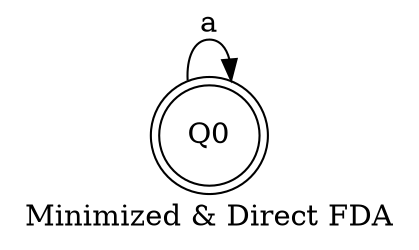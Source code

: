 // AFN
digraph {
	rankdir=LR
	label="Minimized & Direct FDA"
	2417075464656 [label=Q0 shape=doublecircle]
	2417075464656 -> 2417075464656 [label=a]
}
